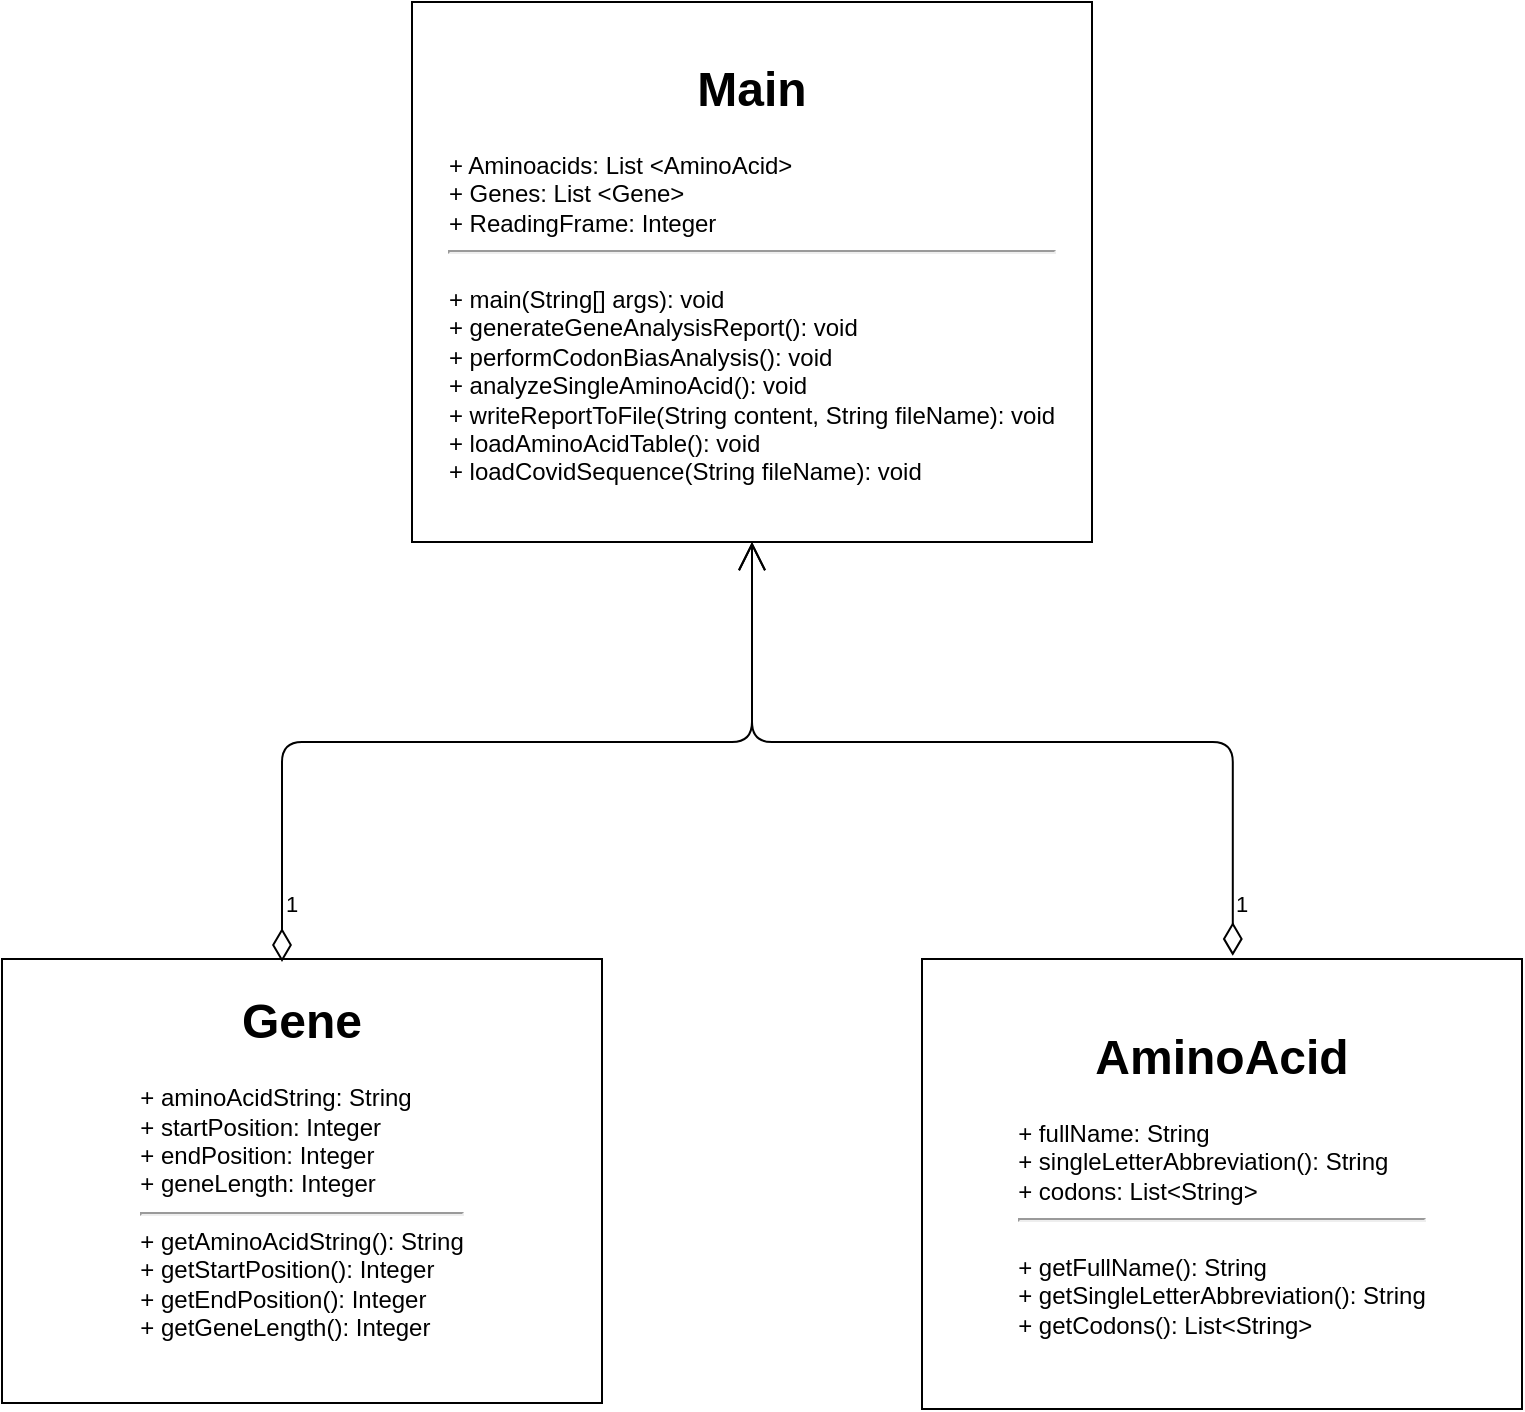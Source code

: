 <mxfile>
    <diagram id="BzEOUc26bLeQNYY371CN" name="Page-1">
        <mxGraphModel dx="1046" dy="1106" grid="1" gridSize="10" guides="1" tooltips="1" connect="1" arrows="1" fold="1" page="1" pageScale="1" pageWidth="850" pageHeight="1100" math="0" shadow="0">
            <root>
                <mxCell id="0"/>
                <mxCell id="1" parent="0"/>
                <mxCell id="2" value="&lt;h1&gt;Main&lt;/h1&gt;&lt;h4&gt;&lt;div style=&quot;text-align: left;&quot;&gt;&lt;span style=&quot;background-color: initial; font-weight: normal;&quot;&gt;+ Aminoacids: List &amp;lt;AminoAcid&amp;gt;&lt;/span&gt;&lt;/div&gt;&lt;div style=&quot;text-align: left;&quot;&gt;&lt;span style=&quot;background-color: initial; font-weight: normal;&quot;&gt;+ Genes: List &amp;lt;Gene&amp;gt;&lt;/span&gt;&lt;/div&gt;&lt;div style=&quot;text-align: left;&quot;&gt;&lt;span style=&quot;font-weight: 400;&quot;&gt;+ ReadingFrame: Integer&lt;/span&gt;&lt;/div&gt;&lt;div style=&quot;text-align: left;&quot;&gt;&lt;hr&gt;&lt;/div&gt;&lt;/h4&gt;&lt;div style=&quot;text-align: left;&quot;&gt;+ main(String[] args): void&lt;/div&gt;&lt;div style=&quot;text-align: left;&quot;&gt;+ generateGeneAnalysisReport(): void&lt;/div&gt;&lt;div style=&quot;text-align: left;&quot;&gt;+ performCodonBiasAnalysis(): void&lt;/div&gt;&lt;div style=&quot;text-align: left;&quot;&gt;+ analyzeSingleAminoAcid(): void&lt;/div&gt;&lt;div style=&quot;text-align: left;&quot;&gt;+ writeReportToFile(String content, String fileName): void&lt;/div&gt;&lt;div style=&quot;text-align: left;&quot;&gt;+ loadAminoAcidTable(): void&lt;/div&gt;&lt;div style=&quot;text-align: left;&quot;&gt;+ loadCovidSequence(String fileName): void&lt;/div&gt;&lt;div style=&quot;text-align: left;&quot;&gt;&lt;br&gt;&lt;/div&gt;" style="whiteSpace=wrap;html=1;" vertex="1" parent="1">
                    <mxGeometry x="255" y="30" width="340" height="270" as="geometry"/>
                </mxCell>
                <mxCell id="3" value="&lt;h1&gt;Gene&lt;/h1&gt;&lt;h3 style=&quot;&quot;&gt;&lt;/h3&gt;&lt;h4 style=&quot;text-align: left;&quot;&gt;&lt;span style=&quot;font-weight: normal;&quot;&gt;&lt;span style=&quot;background-color: initial; font-size: 12px;&quot;&gt;+ aminoAcidString: String&lt;br&gt;&lt;/span&gt;&lt;span style=&quot;background-color: initial; font-size: 12px;&quot;&gt;+ startPosition: Integer&lt;br&gt;&lt;/span&gt;&lt;span style=&quot;background-color: initial; font-size: 12px;&quot;&gt;+ endPosition: Integer&lt;br&gt;&lt;/span&gt;&lt;span style=&quot;background-color: initial; font-size: 12px;&quot;&gt;+ geneLength: Integer&lt;/span&gt;&lt;/span&gt;&lt;hr&gt;&lt;span style=&quot;font-weight: normal;&quot;&gt;+ getAminoAcidString(): String&lt;br&gt;+ getStartPosition(): Integer&lt;br&gt;+ getEndPosition(): Integer&lt;br&gt;+ getGeneLength(): Integer&lt;/span&gt;&lt;/h4&gt;&lt;div&gt;&lt;br&gt;&lt;/div&gt;" style="whiteSpace=wrap;html=1;" vertex="1" parent="1">
                    <mxGeometry x="50" y="508.5" width="300" height="222" as="geometry"/>
                </mxCell>
                <mxCell id="4" value="&lt;h1&gt;AminoAcid&lt;/h1&gt;&lt;h4 style=&quot;&quot;&gt;&lt;/h4&gt;&lt;h4 style=&quot;text-align: left;&quot;&gt;&lt;span style=&quot;background-color: initial; font-weight: normal;&quot;&gt;+ fullName: String&lt;br&gt;&lt;/span&gt;&lt;span style=&quot;background-color: initial; font-weight: normal;&quot;&gt;+ singleLetterAbbreviation(): String&lt;br&gt;&lt;/span&gt;&lt;span style=&quot;background-color: initial; font-weight: normal;&quot;&gt;+ codons: List&amp;lt;String&amp;gt;&lt;/span&gt;&lt;hr style=&quot;text-align: left;&quot;&gt;&lt;/h4&gt;&lt;h4 style=&quot;text-align: left;&quot;&gt;&lt;span style=&quot;font-weight: normal;&quot;&gt;+ getFullName(): String&lt;br&gt;+ getSingleLetterAbbreviation(): String&lt;br&gt;+ getCodons(): List&amp;lt;String&amp;gt;&lt;/span&gt;&lt;br&gt;&lt;/h4&gt;" style="whiteSpace=wrap;html=1;" vertex="1" parent="1">
                    <mxGeometry x="510" y="508.5" width="300" height="225" as="geometry"/>
                </mxCell>
                <mxCell id="16" value="1" style="endArrow=open;html=1;endSize=12;startArrow=diamondThin;startSize=14;startFill=0;edgeStyle=orthogonalEdgeStyle;align=left;verticalAlign=bottom;entryX=0.5;entryY=1;entryDx=0;entryDy=0;" edge="1" parent="1" target="2">
                    <mxGeometry x="-0.91" relative="1" as="geometry">
                        <mxPoint x="190" y="510" as="sourcePoint"/>
                        <mxPoint x="450" y="400" as="targetPoint"/>
                        <Array as="points">
                            <mxPoint x="190" y="400"/>
                            <mxPoint x="425" y="400"/>
                        </Array>
                        <mxPoint as="offset"/>
                    </mxGeometry>
                </mxCell>
                <mxCell id="17" value="1" style="endArrow=open;html=1;endSize=12;startArrow=diamondThin;startSize=14;startFill=0;edgeStyle=orthogonalEdgeStyle;align=left;verticalAlign=bottom;exitX=0.518;exitY=-0.007;exitDx=0;exitDy=0;exitPerimeter=0;entryX=0.5;entryY=1;entryDx=0;entryDy=0;" edge="1" parent="1" source="4" target="2">
                    <mxGeometry x="-0.924" relative="1" as="geometry">
                        <mxPoint x="500" y="390" as="sourcePoint"/>
                        <mxPoint x="660" y="390" as="targetPoint"/>
                        <Array as="points">
                            <mxPoint x="665" y="400"/>
                            <mxPoint x="425" y="400"/>
                        </Array>
                        <mxPoint as="offset"/>
                    </mxGeometry>
                </mxCell>
            </root>
        </mxGraphModel>
    </diagram>
</mxfile>